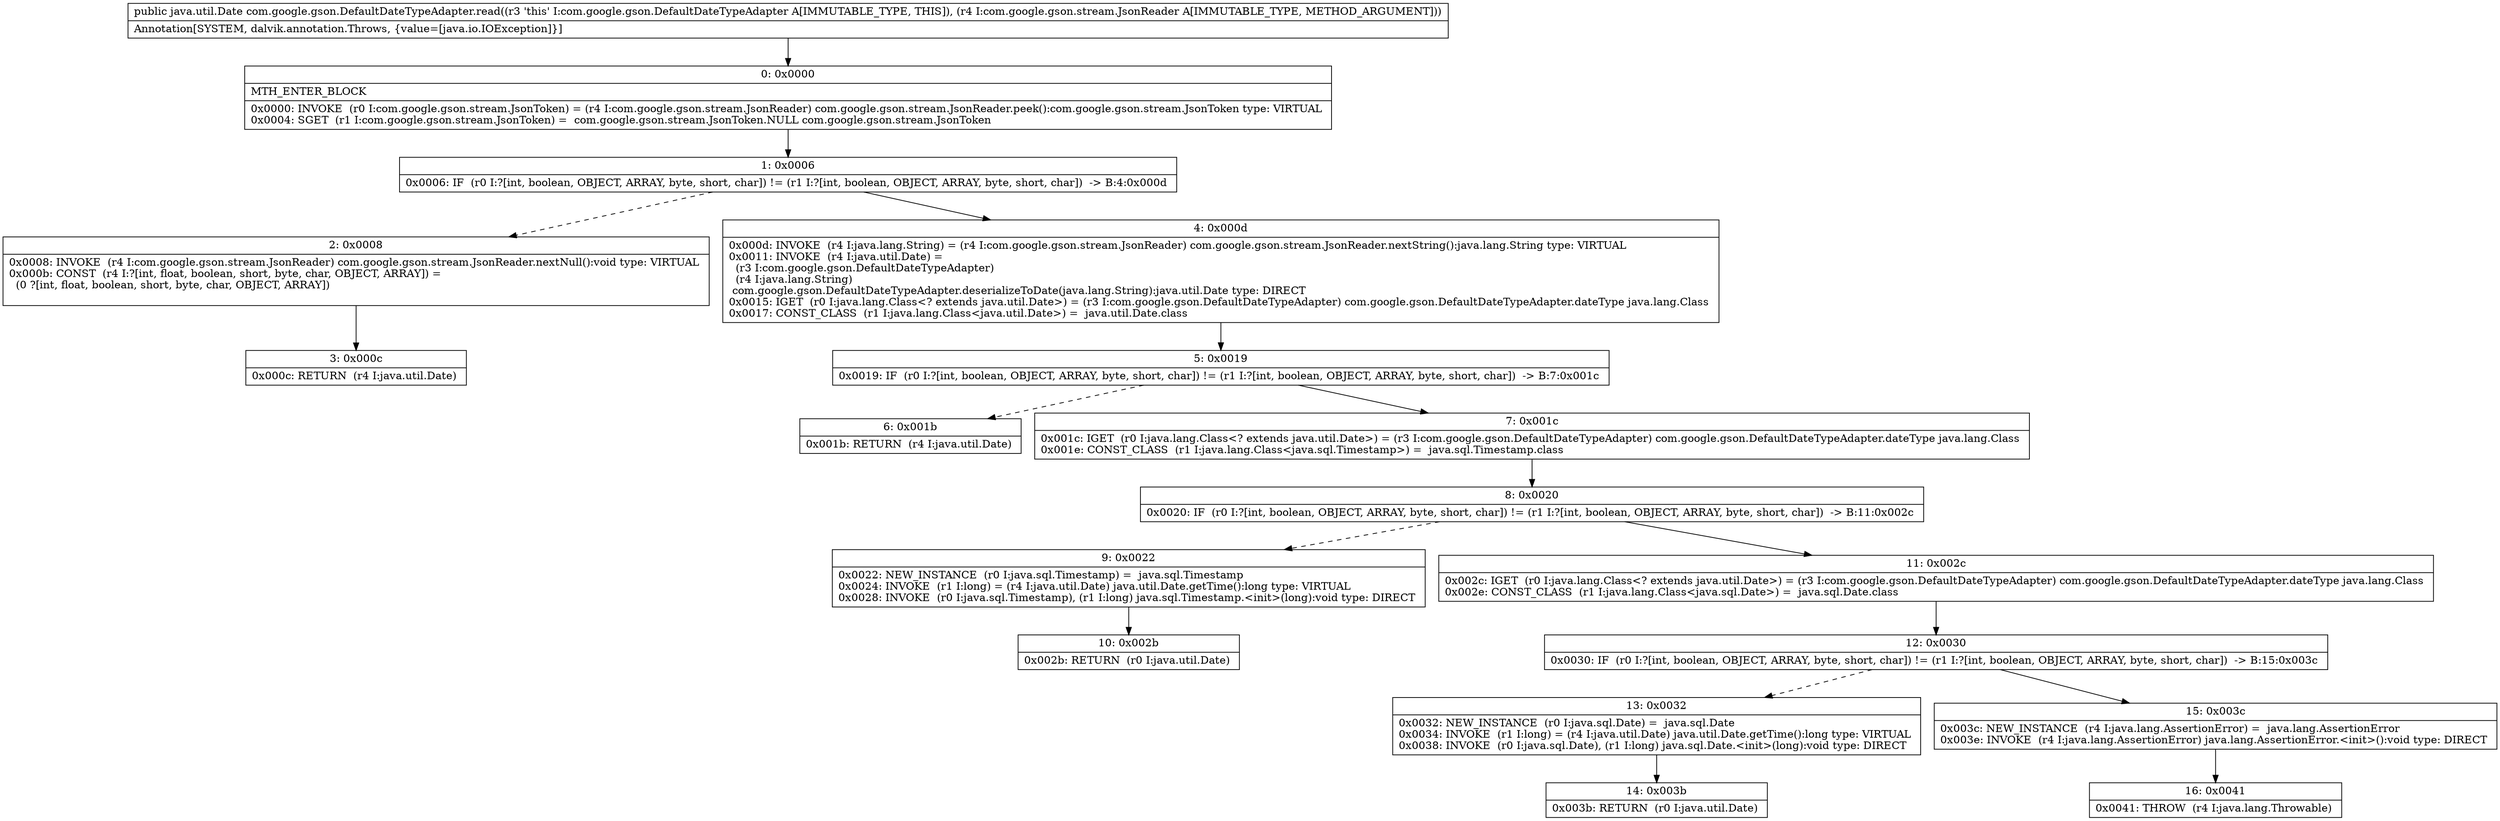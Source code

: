 digraph "CFG forcom.google.gson.DefaultDateTypeAdapter.read(Lcom\/google\/gson\/stream\/JsonReader;)Ljava\/util\/Date;" {
Node_0 [shape=record,label="{0\:\ 0x0000|MTH_ENTER_BLOCK\l|0x0000: INVOKE  (r0 I:com.google.gson.stream.JsonToken) = (r4 I:com.google.gson.stream.JsonReader) com.google.gson.stream.JsonReader.peek():com.google.gson.stream.JsonToken type: VIRTUAL \l0x0004: SGET  (r1 I:com.google.gson.stream.JsonToken) =  com.google.gson.stream.JsonToken.NULL com.google.gson.stream.JsonToken \l}"];
Node_1 [shape=record,label="{1\:\ 0x0006|0x0006: IF  (r0 I:?[int, boolean, OBJECT, ARRAY, byte, short, char]) != (r1 I:?[int, boolean, OBJECT, ARRAY, byte, short, char])  \-\> B:4:0x000d \l}"];
Node_2 [shape=record,label="{2\:\ 0x0008|0x0008: INVOKE  (r4 I:com.google.gson.stream.JsonReader) com.google.gson.stream.JsonReader.nextNull():void type: VIRTUAL \l0x000b: CONST  (r4 I:?[int, float, boolean, short, byte, char, OBJECT, ARRAY]) = \l  (0 ?[int, float, boolean, short, byte, char, OBJECT, ARRAY])\l \l}"];
Node_3 [shape=record,label="{3\:\ 0x000c|0x000c: RETURN  (r4 I:java.util.Date) \l}"];
Node_4 [shape=record,label="{4\:\ 0x000d|0x000d: INVOKE  (r4 I:java.lang.String) = (r4 I:com.google.gson.stream.JsonReader) com.google.gson.stream.JsonReader.nextString():java.lang.String type: VIRTUAL \l0x0011: INVOKE  (r4 I:java.util.Date) = \l  (r3 I:com.google.gson.DefaultDateTypeAdapter)\l  (r4 I:java.lang.String)\l com.google.gson.DefaultDateTypeAdapter.deserializeToDate(java.lang.String):java.util.Date type: DIRECT \l0x0015: IGET  (r0 I:java.lang.Class\<? extends java.util.Date\>) = (r3 I:com.google.gson.DefaultDateTypeAdapter) com.google.gson.DefaultDateTypeAdapter.dateType java.lang.Class \l0x0017: CONST_CLASS  (r1 I:java.lang.Class\<java.util.Date\>) =  java.util.Date.class \l}"];
Node_5 [shape=record,label="{5\:\ 0x0019|0x0019: IF  (r0 I:?[int, boolean, OBJECT, ARRAY, byte, short, char]) != (r1 I:?[int, boolean, OBJECT, ARRAY, byte, short, char])  \-\> B:7:0x001c \l}"];
Node_6 [shape=record,label="{6\:\ 0x001b|0x001b: RETURN  (r4 I:java.util.Date) \l}"];
Node_7 [shape=record,label="{7\:\ 0x001c|0x001c: IGET  (r0 I:java.lang.Class\<? extends java.util.Date\>) = (r3 I:com.google.gson.DefaultDateTypeAdapter) com.google.gson.DefaultDateTypeAdapter.dateType java.lang.Class \l0x001e: CONST_CLASS  (r1 I:java.lang.Class\<java.sql.Timestamp\>) =  java.sql.Timestamp.class \l}"];
Node_8 [shape=record,label="{8\:\ 0x0020|0x0020: IF  (r0 I:?[int, boolean, OBJECT, ARRAY, byte, short, char]) != (r1 I:?[int, boolean, OBJECT, ARRAY, byte, short, char])  \-\> B:11:0x002c \l}"];
Node_9 [shape=record,label="{9\:\ 0x0022|0x0022: NEW_INSTANCE  (r0 I:java.sql.Timestamp) =  java.sql.Timestamp \l0x0024: INVOKE  (r1 I:long) = (r4 I:java.util.Date) java.util.Date.getTime():long type: VIRTUAL \l0x0028: INVOKE  (r0 I:java.sql.Timestamp), (r1 I:long) java.sql.Timestamp.\<init\>(long):void type: DIRECT \l}"];
Node_10 [shape=record,label="{10\:\ 0x002b|0x002b: RETURN  (r0 I:java.util.Date) \l}"];
Node_11 [shape=record,label="{11\:\ 0x002c|0x002c: IGET  (r0 I:java.lang.Class\<? extends java.util.Date\>) = (r3 I:com.google.gson.DefaultDateTypeAdapter) com.google.gson.DefaultDateTypeAdapter.dateType java.lang.Class \l0x002e: CONST_CLASS  (r1 I:java.lang.Class\<java.sql.Date\>) =  java.sql.Date.class \l}"];
Node_12 [shape=record,label="{12\:\ 0x0030|0x0030: IF  (r0 I:?[int, boolean, OBJECT, ARRAY, byte, short, char]) != (r1 I:?[int, boolean, OBJECT, ARRAY, byte, short, char])  \-\> B:15:0x003c \l}"];
Node_13 [shape=record,label="{13\:\ 0x0032|0x0032: NEW_INSTANCE  (r0 I:java.sql.Date) =  java.sql.Date \l0x0034: INVOKE  (r1 I:long) = (r4 I:java.util.Date) java.util.Date.getTime():long type: VIRTUAL \l0x0038: INVOKE  (r0 I:java.sql.Date), (r1 I:long) java.sql.Date.\<init\>(long):void type: DIRECT \l}"];
Node_14 [shape=record,label="{14\:\ 0x003b|0x003b: RETURN  (r0 I:java.util.Date) \l}"];
Node_15 [shape=record,label="{15\:\ 0x003c|0x003c: NEW_INSTANCE  (r4 I:java.lang.AssertionError) =  java.lang.AssertionError \l0x003e: INVOKE  (r4 I:java.lang.AssertionError) java.lang.AssertionError.\<init\>():void type: DIRECT \l}"];
Node_16 [shape=record,label="{16\:\ 0x0041|0x0041: THROW  (r4 I:java.lang.Throwable) \l}"];
MethodNode[shape=record,label="{public java.util.Date com.google.gson.DefaultDateTypeAdapter.read((r3 'this' I:com.google.gson.DefaultDateTypeAdapter A[IMMUTABLE_TYPE, THIS]), (r4 I:com.google.gson.stream.JsonReader A[IMMUTABLE_TYPE, METHOD_ARGUMENT]))  | Annotation[SYSTEM, dalvik.annotation.Throws, \{value=[java.io.IOException]\}]\l}"];
MethodNode -> Node_0;
Node_0 -> Node_1;
Node_1 -> Node_2[style=dashed];
Node_1 -> Node_4;
Node_2 -> Node_3;
Node_4 -> Node_5;
Node_5 -> Node_6[style=dashed];
Node_5 -> Node_7;
Node_7 -> Node_8;
Node_8 -> Node_9[style=dashed];
Node_8 -> Node_11;
Node_9 -> Node_10;
Node_11 -> Node_12;
Node_12 -> Node_13[style=dashed];
Node_12 -> Node_15;
Node_13 -> Node_14;
Node_15 -> Node_16;
}

